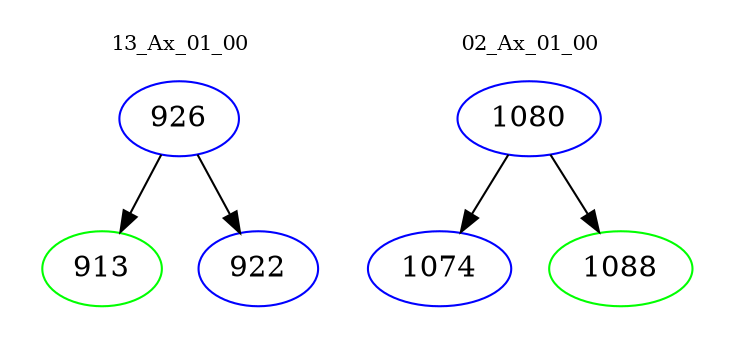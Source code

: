 digraph{
subgraph cluster_0 {
color = white
label = "13_Ax_01_00";
fontsize=10;
T0_926 [label="926", color="blue"]
T0_926 -> T0_913 [color="black"]
T0_913 [label="913", color="green"]
T0_926 -> T0_922 [color="black"]
T0_922 [label="922", color="blue"]
}
subgraph cluster_1 {
color = white
label = "02_Ax_01_00";
fontsize=10;
T1_1080 [label="1080", color="blue"]
T1_1080 -> T1_1074 [color="black"]
T1_1074 [label="1074", color="blue"]
T1_1080 -> T1_1088 [color="black"]
T1_1088 [label="1088", color="green"]
}
}
